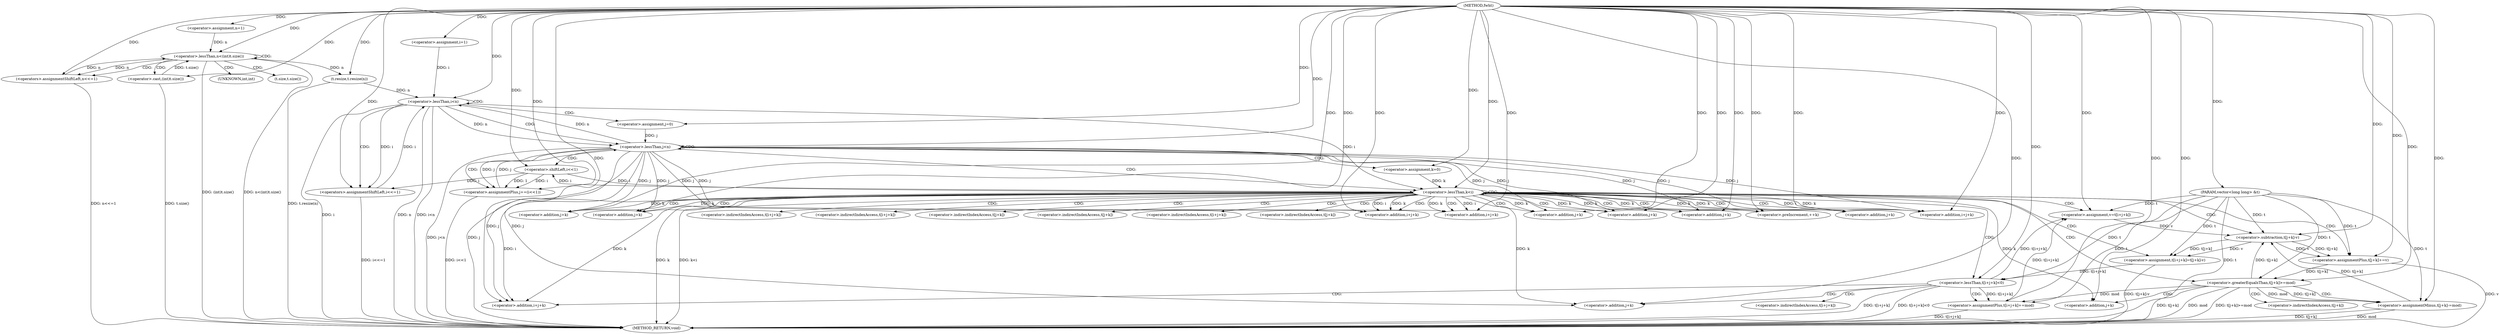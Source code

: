 digraph "fwht" {  
"1000143" [label = "(METHOD,fwht)" ]
"1000264" [label = "(METHOD_RETURN,void)" ]
"1000144" [label = "(PARAM,vector<long long> &t)" ]
"1000147" [label = "(<operator>.assignment,n=1)" ]
"1000159" [label = "(t.resize,t.resize(n))" ]
"1000151" [label = "(<operator>.lessThan,n<(int)t.size())" ]
"1000156" [label = "(<operators>.assignmentShiftLeft,n<<=1)" ]
"1000163" [label = "(<operator>.assignment,i=1)" ]
"1000166" [label = "(<operator>.lessThan,i<n)" ]
"1000169" [label = "(<operators>.assignmentShiftLeft,i<<=1)" ]
"1000153" [label = "(<operator>.cast,(int)t.size())" ]
"1000175" [label = "(<operator>.assignment,j=0)" ]
"1000178" [label = "(<operator>.lessThan,j<n)" ]
"1000181" [label = "(<operator>.assignmentPlus,j+=(i<<1))" ]
"1000183" [label = "(<operator>.shiftLeft,i<<1)" ]
"1000189" [label = "(<operator>.assignment,k=0)" ]
"1000192" [label = "(<operator>.lessThan,k<i)" ]
"1000195" [label = "(<operator>.preIncrement,++k)" ]
"1000199" [label = "(<operator>.assignment,v=t[i+j+k])" ]
"1000208" [label = "(<operator>.assignment,t[i+j+k]=t[j+k]-v)" ]
"1000242" [label = "(<operator>.assignmentPlus,t[j+k]+=v)" ]
"1000224" [label = "(<operator>.lessThan,t[i+j+k]<0)" ]
"1000233" [label = "(<operator>.assignmentPlus,t[i+j+k]+=mod)" ]
"1000250" [label = "(<operator>.greaterEqualsThan,t[j+k]>=mod)" ]
"1000257" [label = "(<operator>.assignmentMinus,t[j+k]-=mod)" ]
"1000216" [label = "(<operator>.subtraction,t[j+k]-v)" ]
"1000203" [label = "(<operator>.addition,i+j+k)" ]
"1000211" [label = "(<operator>.addition,i+j+k)" ]
"1000245" [label = "(<operator>.addition,j+k)" ]
"1000205" [label = "(<operator>.addition,j+k)" ]
"1000213" [label = "(<operator>.addition,j+k)" ]
"1000219" [label = "(<operator>.addition,j+k)" ]
"1000227" [label = "(<operator>.addition,i+j+k)" ]
"1000236" [label = "(<operator>.addition,i+j+k)" ]
"1000253" [label = "(<operator>.addition,j+k)" ]
"1000260" [label = "(<operator>.addition,j+k)" ]
"1000229" [label = "(<operator>.addition,j+k)" ]
"1000238" [label = "(<operator>.addition,j+k)" ]
"1000154" [label = "(UNKNOWN,int,int)" ]
"1000155" [label = "(t.size,t.size())" ]
"1000201" [label = "(<operator>.indirectIndexAccess,t[i+j+k])" ]
"1000209" [label = "(<operator>.indirectIndexAccess,t[i+j+k])" ]
"1000243" [label = "(<operator>.indirectIndexAccess,t[j+k])" ]
"1000217" [label = "(<operator>.indirectIndexAccess,t[j+k])" ]
"1000225" [label = "(<operator>.indirectIndexAccess,t[i+j+k])" ]
"1000234" [label = "(<operator>.indirectIndexAccess,t[i+j+k])" ]
"1000251" [label = "(<operator>.indirectIndexAccess,t[j+k])" ]
"1000258" [label = "(<operator>.indirectIndexAccess,t[j+k])" ]
  "1000144" -> "1000264"  [ label = "DDG: t"] 
  "1000153" -> "1000264"  [ label = "DDG: t.size()"] 
  "1000151" -> "1000264"  [ label = "DDG: (int)t.size()"] 
  "1000151" -> "1000264"  [ label = "DDG: n<(int)t.size()"] 
  "1000159" -> "1000264"  [ label = "DDG: t.resize(n)"] 
  "1000166" -> "1000264"  [ label = "DDG: i"] 
  "1000166" -> "1000264"  [ label = "DDG: n"] 
  "1000166" -> "1000264"  [ label = "DDG: i<n"] 
  "1000178" -> "1000264"  [ label = "DDG: j"] 
  "1000178" -> "1000264"  [ label = "DDG: j<n"] 
  "1000169" -> "1000264"  [ label = "DDG: i<<=1"] 
  "1000192" -> "1000264"  [ label = "DDG: k"] 
  "1000192" -> "1000264"  [ label = "DDG: k<i"] 
  "1000181" -> "1000264"  [ label = "DDG: i<<1"] 
  "1000208" -> "1000264"  [ label = "DDG: t[j+k]-v"] 
  "1000224" -> "1000264"  [ label = "DDG: t[i+j+k]"] 
  "1000224" -> "1000264"  [ label = "DDG: t[i+j+k]<0"] 
  "1000233" -> "1000264"  [ label = "DDG: t[i+j+k]"] 
  "1000242" -> "1000264"  [ label = "DDG: v"] 
  "1000250" -> "1000264"  [ label = "DDG: t[j+k]"] 
  "1000250" -> "1000264"  [ label = "DDG: mod"] 
  "1000250" -> "1000264"  [ label = "DDG: t[j+k]>=mod"] 
  "1000257" -> "1000264"  [ label = "DDG: t[j+k]"] 
  "1000257" -> "1000264"  [ label = "DDG: mod"] 
  "1000156" -> "1000264"  [ label = "DDG: n<<=1"] 
  "1000143" -> "1000144"  [ label = "DDG: "] 
  "1000143" -> "1000147"  [ label = "DDG: "] 
  "1000151" -> "1000159"  [ label = "DDG: n"] 
  "1000143" -> "1000159"  [ label = "DDG: "] 
  "1000143" -> "1000163"  [ label = "DDG: "] 
  "1000147" -> "1000151"  [ label = "DDG: n"] 
  "1000156" -> "1000151"  [ label = "DDG: n"] 
  "1000143" -> "1000151"  [ label = "DDG: "] 
  "1000153" -> "1000151"  [ label = "DDG: t.size()"] 
  "1000151" -> "1000156"  [ label = "DDG: n"] 
  "1000143" -> "1000156"  [ label = "DDG: "] 
  "1000163" -> "1000166"  [ label = "DDG: i"] 
  "1000169" -> "1000166"  [ label = "DDG: i"] 
  "1000143" -> "1000166"  [ label = "DDG: "] 
  "1000159" -> "1000166"  [ label = "DDG: n"] 
  "1000178" -> "1000166"  [ label = "DDG: n"] 
  "1000166" -> "1000169"  [ label = "DDG: i"] 
  "1000183" -> "1000169"  [ label = "DDG: i"] 
  "1000143" -> "1000169"  [ label = "DDG: "] 
  "1000143" -> "1000153"  [ label = "DDG: "] 
  "1000143" -> "1000175"  [ label = "DDG: "] 
  "1000183" -> "1000181"  [ label = "DDG: i"] 
  "1000183" -> "1000181"  [ label = "DDG: 1"] 
  "1000175" -> "1000178"  [ label = "DDG: j"] 
  "1000181" -> "1000178"  [ label = "DDG: j"] 
  "1000143" -> "1000178"  [ label = "DDG: "] 
  "1000166" -> "1000178"  [ label = "DDG: n"] 
  "1000178" -> "1000181"  [ label = "DDG: j"] 
  "1000143" -> "1000181"  [ label = "DDG: "] 
  "1000192" -> "1000183"  [ label = "DDG: i"] 
  "1000143" -> "1000183"  [ label = "DDG: "] 
  "1000143" -> "1000189"  [ label = "DDG: "] 
  "1000189" -> "1000192"  [ label = "DDG: k"] 
  "1000195" -> "1000192"  [ label = "DDG: k"] 
  "1000143" -> "1000192"  [ label = "DDG: "] 
  "1000166" -> "1000192"  [ label = "DDG: i"] 
  "1000183" -> "1000192"  [ label = "DDG: i"] 
  "1000143" -> "1000195"  [ label = "DDG: "] 
  "1000192" -> "1000195"  [ label = "DDG: k"] 
  "1000224" -> "1000199"  [ label = "DDG: t[i+j+k]"] 
  "1000233" -> "1000199"  [ label = "DDG: t[i+j+k]"] 
  "1000144" -> "1000199"  [ label = "DDG: t"] 
  "1000216" -> "1000208"  [ label = "DDG: v"] 
  "1000216" -> "1000208"  [ label = "DDG: t[j+k]"] 
  "1000216" -> "1000242"  [ label = "DDG: v"] 
  "1000143" -> "1000242"  [ label = "DDG: "] 
  "1000143" -> "1000199"  [ label = "DDG: "] 
  "1000144" -> "1000208"  [ label = "DDG: t"] 
  "1000250" -> "1000233"  [ label = "DDG: mod"] 
  "1000143" -> "1000233"  [ label = "DDG: "] 
  "1000216" -> "1000242"  [ label = "DDG: t[j+k]"] 
  "1000144" -> "1000242"  [ label = "DDG: t"] 
  "1000250" -> "1000257"  [ label = "DDG: mod"] 
  "1000143" -> "1000257"  [ label = "DDG: "] 
  "1000250" -> "1000216"  [ label = "DDG: t[j+k]"] 
  "1000257" -> "1000216"  [ label = "DDG: t[j+k]"] 
  "1000144" -> "1000216"  [ label = "DDG: t"] 
  "1000199" -> "1000216"  [ label = "DDG: v"] 
  "1000143" -> "1000216"  [ label = "DDG: "] 
  "1000208" -> "1000224"  [ label = "DDG: t[i+j+k]"] 
  "1000144" -> "1000224"  [ label = "DDG: t"] 
  "1000143" -> "1000224"  [ label = "DDG: "] 
  "1000224" -> "1000233"  [ label = "DDG: t[i+j+k]"] 
  "1000144" -> "1000233"  [ label = "DDG: t"] 
  "1000242" -> "1000250"  [ label = "DDG: t[j+k]"] 
  "1000144" -> "1000250"  [ label = "DDG: t"] 
  "1000143" -> "1000250"  [ label = "DDG: "] 
  "1000250" -> "1000257"  [ label = "DDG: t[j+k]"] 
  "1000144" -> "1000257"  [ label = "DDG: t"] 
  "1000192" -> "1000203"  [ label = "DDG: i"] 
  "1000143" -> "1000203"  [ label = "DDG: "] 
  "1000192" -> "1000203"  [ label = "DDG: k"] 
  "1000178" -> "1000203"  [ label = "DDG: j"] 
  "1000143" -> "1000211"  [ label = "DDG: "] 
  "1000192" -> "1000211"  [ label = "DDG: i"] 
  "1000192" -> "1000211"  [ label = "DDG: k"] 
  "1000178" -> "1000211"  [ label = "DDG: j"] 
  "1000143" -> "1000245"  [ label = "DDG: "] 
  "1000178" -> "1000245"  [ label = "DDG: j"] 
  "1000192" -> "1000245"  [ label = "DDG: k"] 
  "1000178" -> "1000205"  [ label = "DDG: j"] 
  "1000143" -> "1000205"  [ label = "DDG: "] 
  "1000192" -> "1000205"  [ label = "DDG: k"] 
  "1000143" -> "1000213"  [ label = "DDG: "] 
  "1000178" -> "1000213"  [ label = "DDG: j"] 
  "1000192" -> "1000213"  [ label = "DDG: k"] 
  "1000143" -> "1000219"  [ label = "DDG: "] 
  "1000178" -> "1000219"  [ label = "DDG: j"] 
  "1000192" -> "1000219"  [ label = "DDG: k"] 
  "1000143" -> "1000227"  [ label = "DDG: "] 
  "1000192" -> "1000227"  [ label = "DDG: i"] 
  "1000192" -> "1000227"  [ label = "DDG: k"] 
  "1000178" -> "1000227"  [ label = "DDG: j"] 
  "1000143" -> "1000236"  [ label = "DDG: "] 
  "1000192" -> "1000236"  [ label = "DDG: i"] 
  "1000178" -> "1000236"  [ label = "DDG: j"] 
  "1000192" -> "1000236"  [ label = "DDG: k"] 
  "1000143" -> "1000253"  [ label = "DDG: "] 
  "1000178" -> "1000253"  [ label = "DDG: j"] 
  "1000192" -> "1000253"  [ label = "DDG: k"] 
  "1000143" -> "1000260"  [ label = "DDG: "] 
  "1000192" -> "1000260"  [ label = "DDG: k"] 
  "1000143" -> "1000229"  [ label = "DDG: "] 
  "1000178" -> "1000229"  [ label = "DDG: j"] 
  "1000192" -> "1000229"  [ label = "DDG: k"] 
  "1000143" -> "1000238"  [ label = "DDG: "] 
  "1000178" -> "1000238"  [ label = "DDG: j"] 
  "1000192" -> "1000238"  [ label = "DDG: k"] 
  "1000151" -> "1000156"  [ label = "CDG: "] 
  "1000151" -> "1000154"  [ label = "CDG: "] 
  "1000151" -> "1000151"  [ label = "CDG: "] 
  "1000151" -> "1000153"  [ label = "CDG: "] 
  "1000151" -> "1000155"  [ label = "CDG: "] 
  "1000166" -> "1000166"  [ label = "CDG: "] 
  "1000166" -> "1000175"  [ label = "CDG: "] 
  "1000166" -> "1000169"  [ label = "CDG: "] 
  "1000166" -> "1000178"  [ label = "CDG: "] 
  "1000178" -> "1000183"  [ label = "CDG: "] 
  "1000178" -> "1000192"  [ label = "CDG: "] 
  "1000178" -> "1000189"  [ label = "CDG: "] 
  "1000178" -> "1000178"  [ label = "CDG: "] 
  "1000178" -> "1000181"  [ label = "CDG: "] 
  "1000192" -> "1000211"  [ label = "CDG: "] 
  "1000192" -> "1000208"  [ label = "CDG: "] 
  "1000192" -> "1000199"  [ label = "CDG: "] 
  "1000192" -> "1000227"  [ label = "CDG: "] 
  "1000192" -> "1000243"  [ label = "CDG: "] 
  "1000192" -> "1000216"  [ label = "CDG: "] 
  "1000192" -> "1000251"  [ label = "CDG: "] 
  "1000192" -> "1000219"  [ label = "CDG: "] 
  "1000192" -> "1000242"  [ label = "CDG: "] 
  "1000192" -> "1000250"  [ label = "CDG: "] 
  "1000192" -> "1000201"  [ label = "CDG: "] 
  "1000192" -> "1000224"  [ label = "CDG: "] 
  "1000192" -> "1000192"  [ label = "CDG: "] 
  "1000192" -> "1000217"  [ label = "CDG: "] 
  "1000192" -> "1000245"  [ label = "CDG: "] 
  "1000192" -> "1000195"  [ label = "CDG: "] 
  "1000192" -> "1000213"  [ label = "CDG: "] 
  "1000192" -> "1000229"  [ label = "CDG: "] 
  "1000192" -> "1000225"  [ label = "CDG: "] 
  "1000192" -> "1000253"  [ label = "CDG: "] 
  "1000192" -> "1000203"  [ label = "CDG: "] 
  "1000192" -> "1000205"  [ label = "CDG: "] 
  "1000192" -> "1000209"  [ label = "CDG: "] 
  "1000224" -> "1000238"  [ label = "CDG: "] 
  "1000224" -> "1000233"  [ label = "CDG: "] 
  "1000224" -> "1000236"  [ label = "CDG: "] 
  "1000224" -> "1000234"  [ label = "CDG: "] 
  "1000250" -> "1000258"  [ label = "CDG: "] 
  "1000250" -> "1000260"  [ label = "CDG: "] 
  "1000250" -> "1000257"  [ label = "CDG: "] 
}
